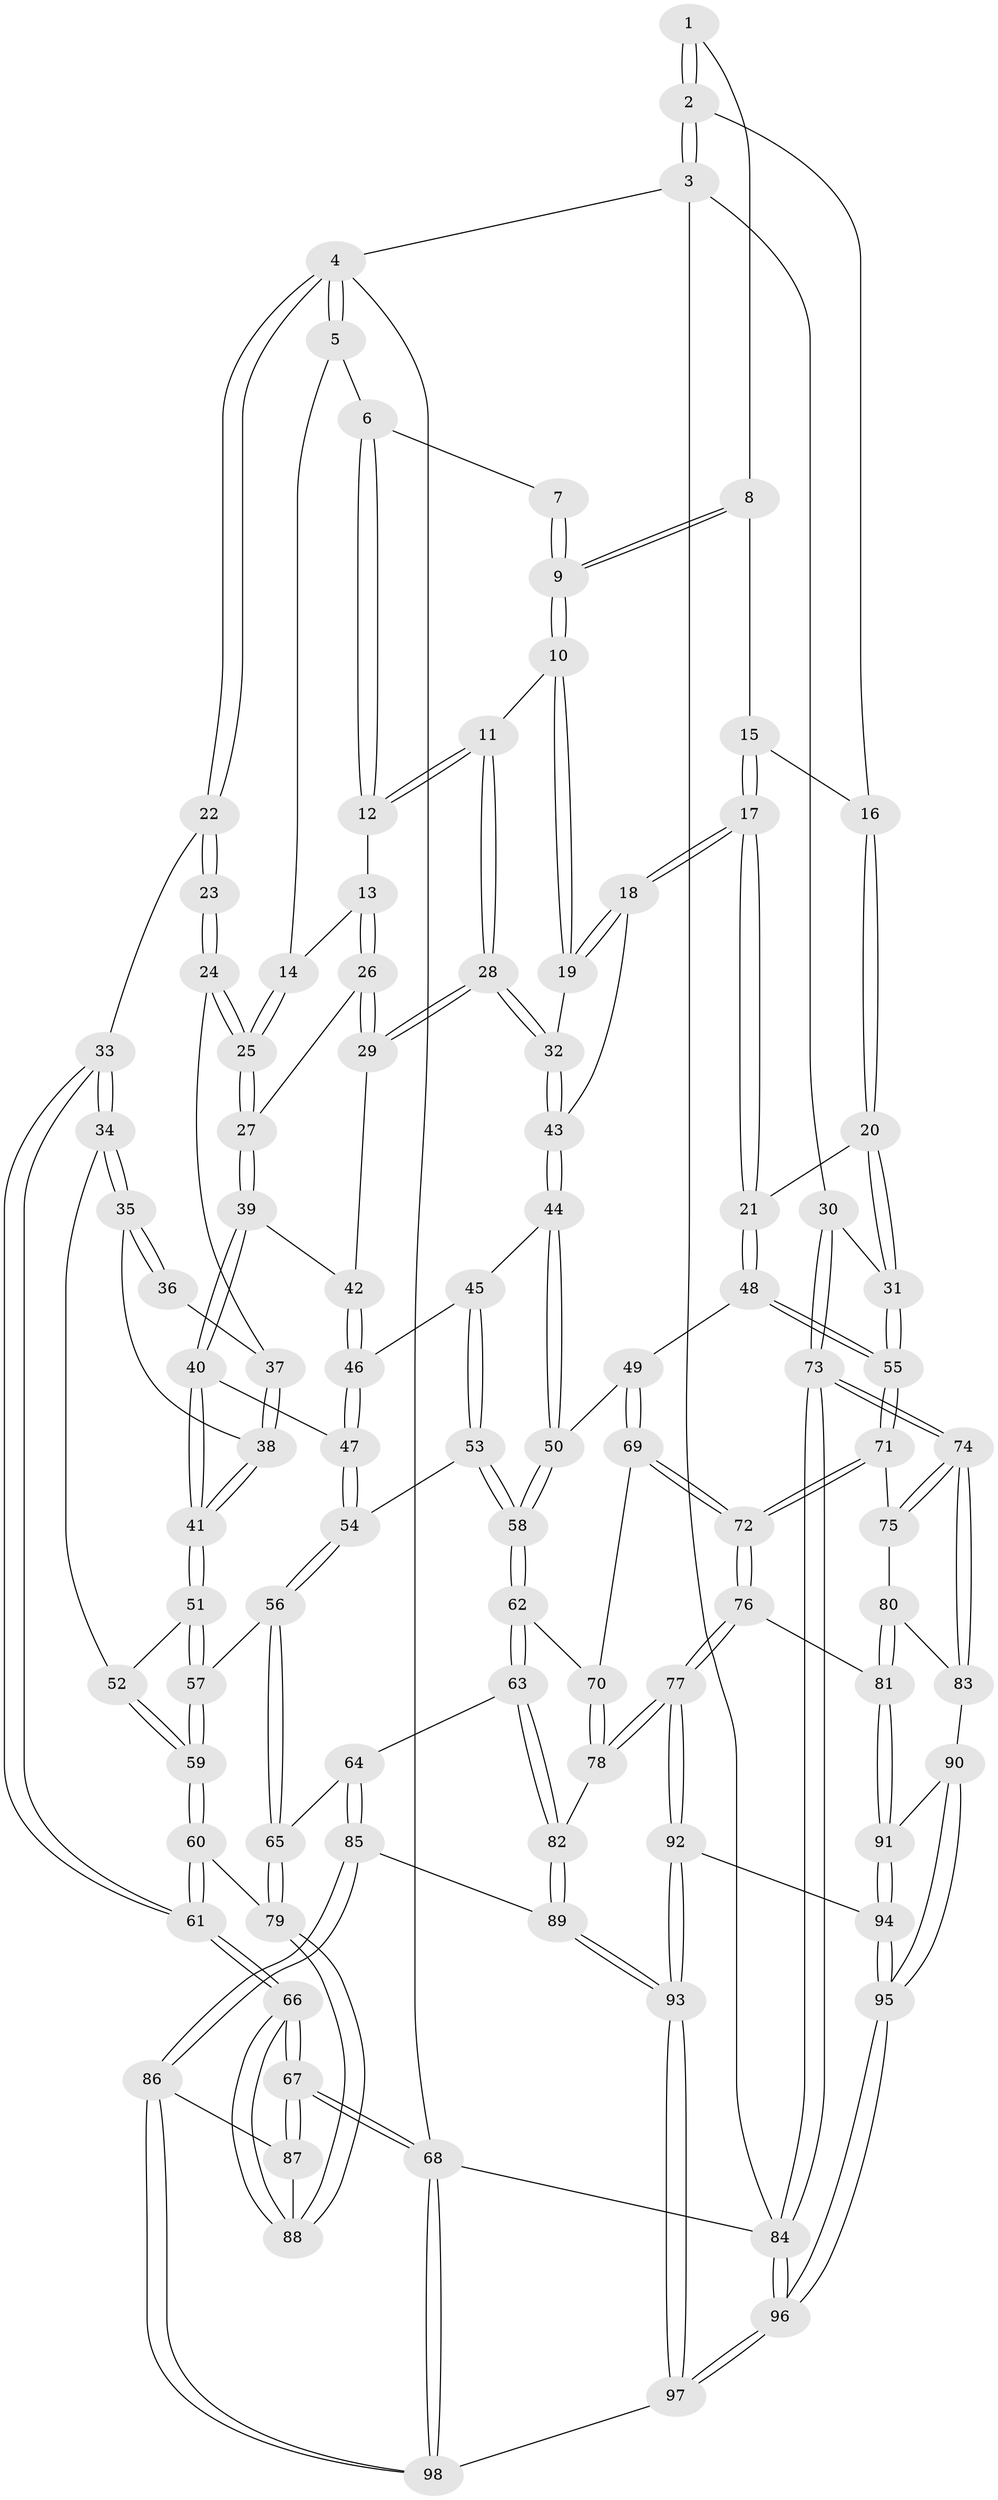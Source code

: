 // coarse degree distribution, {5: 0.3, 8: 0.06666666666666667, 4: 0.26666666666666666, 3: 0.2, 7: 0.03333333333333333, 6: 0.06666666666666667, 2: 0.06666666666666667}
// Generated by graph-tools (version 1.1) at 2025/21/03/04/25 18:21:12]
// undirected, 98 vertices, 242 edges
graph export_dot {
graph [start="1"]
  node [color=gray90,style=filled];
  1 [pos="+0.6126992583613734+0"];
  2 [pos="+1+0"];
  3 [pos="+1+0"];
  4 [pos="+0+0"];
  5 [pos="+0.27836898075091354+0"];
  6 [pos="+0.414818523908712+0"];
  7 [pos="+0.6083759593230842+0"];
  8 [pos="+0.7261722692121075+0.06112310257565196"];
  9 [pos="+0.5703382887273931+0.122753513162958"];
  10 [pos="+0.5656362083192499+0.13933304666878615"];
  11 [pos="+0.5061715960518367+0.1507444267467207"];
  12 [pos="+0.49057351275081673+0.13838499174877097"];
  13 [pos="+0.36618617341275156+0.11790733349823444"];
  14 [pos="+0.2568723211927341+0.005122020618797052"];
  15 [pos="+0.7437996184950126+0.09166507900012237"];
  16 [pos="+0.9164453916236788+0.010377388031075145"];
  17 [pos="+0.7554529940632347+0.26255045986641945"];
  18 [pos="+0.7184771863158215+0.2535595569976873"];
  19 [pos="+0.6396999750410679+0.20503930912645732"];
  20 [pos="+0.8665436826322763+0.2700516968053481"];
  21 [pos="+0.7656363221041201+0.27239401639308497"];
  22 [pos="+0+0"];
  23 [pos="+0.05183852615007678+0.10789884046747425"];
  24 [pos="+0.17163836579803088+0.12083655571169921"];
  25 [pos="+0.19726266837695086+0.11442423716102695"];
  26 [pos="+0.38971648667200526+0.2564012258380028"];
  27 [pos="+0.21329892972342968+0.19011262269816318"];
  28 [pos="+0.45673305563126915+0.2649447607379886"];
  29 [pos="+0.39182569512904897+0.25937534597407724"];
  30 [pos="+1+0.3284413170034653"];
  31 [pos="+1+0.3304257592274549"];
  32 [pos="+0.46648117825592356+0.275430240828585"];
  33 [pos="+0+0.3053013552579857"];
  34 [pos="+0+0.30607564685279115"];
  35 [pos="+0+0.2706254390392579"];
  36 [pos="+0.030903939626529025+0.20659496391874801"];
  37 [pos="+0.09153274789000385+0.19244281200068963"];
  38 [pos="+0.0826622336339133+0.25492489139754637"];
  39 [pos="+0.20116269052916874+0.28171959895640103"];
  40 [pos="+0.1842975927104803+0.34091662803917117"];
  41 [pos="+0.17396645923852505+0.3480494808127368"];
  42 [pos="+0.3784366818674294+0.27705724227698914"];
  43 [pos="+0.5008401581527301+0.33037573886130117"];
  44 [pos="+0.49938226320186185+0.3841586980027999"];
  45 [pos="+0.40035541809457037+0.39846345110126136"];
  46 [pos="+0.3468091350934311+0.34126726851245004"];
  47 [pos="+0.2767639903269513+0.3704407295328019"];
  48 [pos="+0.7272214309086235+0.3766372540803946"];
  49 [pos="+0.6170865539451097+0.47537824608953866"];
  50 [pos="+0.5439340323241408+0.46390613818305043"];
  51 [pos="+0.16086708100916167+0.3627480554105044"];
  52 [pos="+0.09899383844244233+0.3966309092349829"];
  53 [pos="+0.3513700541928228+0.49823154467104597"];
  54 [pos="+0.3333296528970028+0.5020980659971761"];
  55 [pos="+0.8453488072715669+0.569210758237633"];
  56 [pos="+0.28136432885430485+0.5534422836756565"];
  57 [pos="+0.25811251565417714+0.5471837775934822"];
  58 [pos="+0.47003336681287283+0.5311795944527554"];
  59 [pos="+0.0892325752694844+0.576485093070257"];
  60 [pos="+0.04613594272008231+0.6310074130451184"];
  61 [pos="+0+0.7921229022884652"];
  62 [pos="+0.46961210079228743+0.6319111164750622"];
  63 [pos="+0.46556284651756635+0.6523505342424797"];
  64 [pos="+0.3791738784280305+0.6804678168158792"];
  65 [pos="+0.3092328734929349+0.660190449020397"];
  66 [pos="+0+0.9654364813836114"];
  67 [pos="+0+1"];
  68 [pos="+0+1"];
  69 [pos="+0.6393975734879025+0.536409221803728"];
  70 [pos="+0.6009906255232904+0.5862962518203272"];
  71 [pos="+0.8453013911386422+0.569552080855187"];
  72 [pos="+0.7202269961813546+0.6204973266278374"];
  73 [pos="+1+0.7293951805564212"];
  74 [pos="+1+0.7036825548494052"];
  75 [pos="+0.867050719812737+0.5953816421698274"];
  76 [pos="+0.6911199816632009+0.7270945641086655"];
  77 [pos="+0.6165024910359308+0.7615845264169122"];
  78 [pos="+0.5637162594635938+0.7220367700288461"];
  79 [pos="+0.2491357119494168+0.7174846602105702"];
  80 [pos="+0.8507212401173829+0.6984230280334509"];
  81 [pos="+0.7039298826754119+0.7341684542414405"];
  82 [pos="+0.5268225808141965+0.707091371969061"];
  83 [pos="+0.8712557641960722+0.7486392742341136"];
  84 [pos="+1+1"];
  85 [pos="+0.3976362745138541+0.8455429508803604"];
  86 [pos="+0.3129158538429709+0.8804416073143602"];
  87 [pos="+0.2673572341301748+0.8169650416126908"];
  88 [pos="+0.24383839927797182+0.7601807726393273"];
  89 [pos="+0.4062633172590882+0.8471298028897106"];
  90 [pos="+0.8345829348330726+0.8182640326268992"];
  91 [pos="+0.78641453555069+0.8083353520568375"];
  92 [pos="+0.5861340513143657+0.9005761745858744"];
  93 [pos="+0.5574956928765411+0.9329963531885337"];
  94 [pos="+0.7196635225444195+0.914757264081612"];
  95 [pos="+1+1"];
  96 [pos="+1+1"];
  97 [pos="+0.5292789841159693+1"];
  98 [pos="+0.17862950130637592+1"];
  1 -- 2;
  1 -- 2;
  1 -- 8;
  2 -- 3;
  2 -- 3;
  2 -- 16;
  3 -- 4;
  3 -- 30;
  3 -- 84;
  4 -- 5;
  4 -- 5;
  4 -- 22;
  4 -- 22;
  4 -- 68;
  5 -- 6;
  5 -- 14;
  6 -- 7;
  6 -- 12;
  6 -- 12;
  7 -- 9;
  7 -- 9;
  8 -- 9;
  8 -- 9;
  8 -- 15;
  9 -- 10;
  9 -- 10;
  10 -- 11;
  10 -- 19;
  10 -- 19;
  11 -- 12;
  11 -- 12;
  11 -- 28;
  11 -- 28;
  12 -- 13;
  13 -- 14;
  13 -- 26;
  13 -- 26;
  14 -- 25;
  14 -- 25;
  15 -- 16;
  15 -- 17;
  15 -- 17;
  16 -- 20;
  16 -- 20;
  17 -- 18;
  17 -- 18;
  17 -- 21;
  17 -- 21;
  18 -- 19;
  18 -- 19;
  18 -- 43;
  19 -- 32;
  20 -- 21;
  20 -- 31;
  20 -- 31;
  21 -- 48;
  21 -- 48;
  22 -- 23;
  22 -- 23;
  22 -- 33;
  23 -- 24;
  23 -- 24;
  24 -- 25;
  24 -- 25;
  24 -- 37;
  25 -- 27;
  25 -- 27;
  26 -- 27;
  26 -- 29;
  26 -- 29;
  27 -- 39;
  27 -- 39;
  28 -- 29;
  28 -- 29;
  28 -- 32;
  28 -- 32;
  29 -- 42;
  30 -- 31;
  30 -- 73;
  30 -- 73;
  31 -- 55;
  31 -- 55;
  32 -- 43;
  32 -- 43;
  33 -- 34;
  33 -- 34;
  33 -- 61;
  33 -- 61;
  34 -- 35;
  34 -- 35;
  34 -- 52;
  35 -- 36;
  35 -- 36;
  35 -- 38;
  36 -- 37;
  37 -- 38;
  37 -- 38;
  38 -- 41;
  38 -- 41;
  39 -- 40;
  39 -- 40;
  39 -- 42;
  40 -- 41;
  40 -- 41;
  40 -- 47;
  41 -- 51;
  41 -- 51;
  42 -- 46;
  42 -- 46;
  43 -- 44;
  43 -- 44;
  44 -- 45;
  44 -- 50;
  44 -- 50;
  45 -- 46;
  45 -- 53;
  45 -- 53;
  46 -- 47;
  46 -- 47;
  47 -- 54;
  47 -- 54;
  48 -- 49;
  48 -- 55;
  48 -- 55;
  49 -- 50;
  49 -- 69;
  49 -- 69;
  50 -- 58;
  50 -- 58;
  51 -- 52;
  51 -- 57;
  51 -- 57;
  52 -- 59;
  52 -- 59;
  53 -- 54;
  53 -- 58;
  53 -- 58;
  54 -- 56;
  54 -- 56;
  55 -- 71;
  55 -- 71;
  56 -- 57;
  56 -- 65;
  56 -- 65;
  57 -- 59;
  57 -- 59;
  58 -- 62;
  58 -- 62;
  59 -- 60;
  59 -- 60;
  60 -- 61;
  60 -- 61;
  60 -- 79;
  61 -- 66;
  61 -- 66;
  62 -- 63;
  62 -- 63;
  62 -- 70;
  63 -- 64;
  63 -- 82;
  63 -- 82;
  64 -- 65;
  64 -- 85;
  64 -- 85;
  65 -- 79;
  65 -- 79;
  66 -- 67;
  66 -- 67;
  66 -- 88;
  66 -- 88;
  67 -- 68;
  67 -- 68;
  67 -- 87;
  67 -- 87;
  68 -- 98;
  68 -- 98;
  68 -- 84;
  69 -- 70;
  69 -- 72;
  69 -- 72;
  70 -- 78;
  70 -- 78;
  71 -- 72;
  71 -- 72;
  71 -- 75;
  72 -- 76;
  72 -- 76;
  73 -- 74;
  73 -- 74;
  73 -- 84;
  73 -- 84;
  74 -- 75;
  74 -- 75;
  74 -- 83;
  74 -- 83;
  75 -- 80;
  76 -- 77;
  76 -- 77;
  76 -- 81;
  77 -- 78;
  77 -- 78;
  77 -- 92;
  77 -- 92;
  78 -- 82;
  79 -- 88;
  79 -- 88;
  80 -- 81;
  80 -- 81;
  80 -- 83;
  81 -- 91;
  81 -- 91;
  82 -- 89;
  82 -- 89;
  83 -- 90;
  84 -- 96;
  84 -- 96;
  85 -- 86;
  85 -- 86;
  85 -- 89;
  86 -- 87;
  86 -- 98;
  86 -- 98;
  87 -- 88;
  89 -- 93;
  89 -- 93;
  90 -- 91;
  90 -- 95;
  90 -- 95;
  91 -- 94;
  91 -- 94;
  92 -- 93;
  92 -- 93;
  92 -- 94;
  93 -- 97;
  93 -- 97;
  94 -- 95;
  94 -- 95;
  95 -- 96;
  95 -- 96;
  96 -- 97;
  96 -- 97;
  97 -- 98;
}
